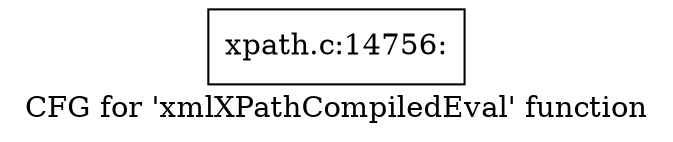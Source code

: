 digraph "CFG for 'xmlXPathCompiledEval' function" {
	label="CFG for 'xmlXPathCompiledEval' function";

	Node0x55e6b29e0770 [shape=record,label="{xpath.c:14756:}"];
}
